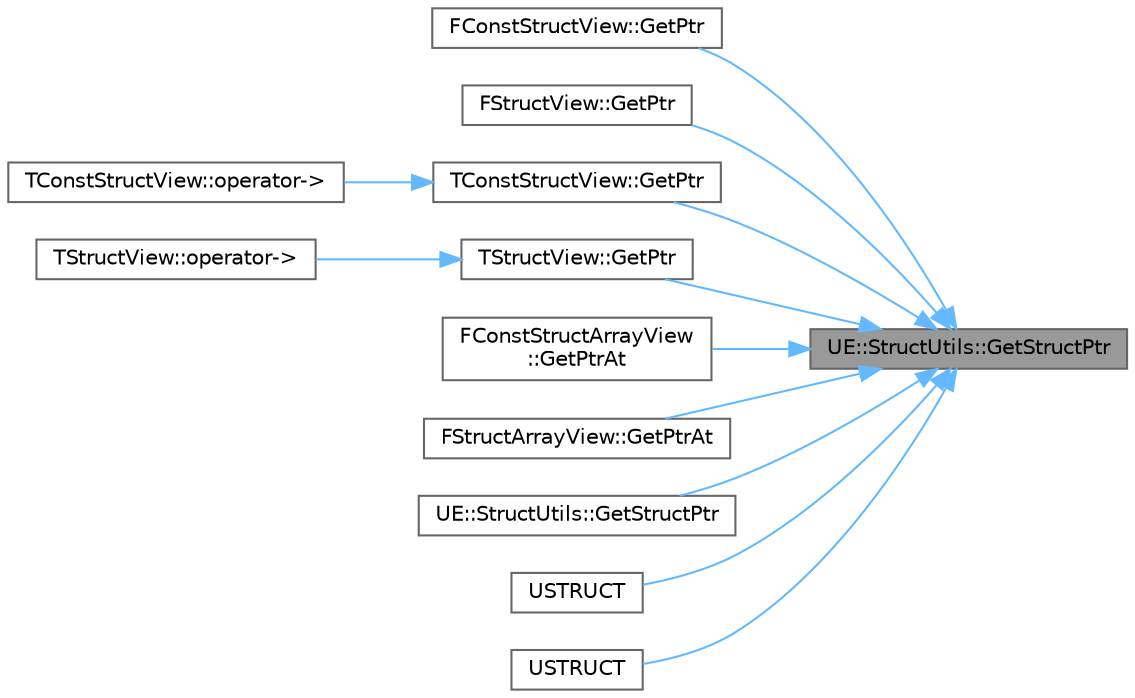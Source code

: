 digraph "UE::StructUtils::GetStructPtr"
{
 // INTERACTIVE_SVG=YES
 // LATEX_PDF_SIZE
  bgcolor="transparent";
  edge [fontname=Helvetica,fontsize=10,labelfontname=Helvetica,labelfontsize=10];
  node [fontname=Helvetica,fontsize=10,shape=box,height=0.2,width=0.4];
  rankdir="RL";
  Node1 [id="Node000001",label="UE::StructUtils::GetStructPtr",height=0.2,width=0.4,color="gray40", fillcolor="grey60", style="filled", fontcolor="black",tooltip="Returns pointer to the struct, or nullptr if cast is not valid."];
  Node1 -> Node2 [id="edge1_Node000001_Node000002",dir="back",color="steelblue1",style="solid",tooltip=" "];
  Node2 [id="Node000002",label="FConstStructView::GetPtr",height=0.2,width=0.4,color="grey40", fillcolor="white", style="filled",URL="$de/d57/structFConstStructView.html#a7823687f9dbd5a63175a97399d37d0c1",tooltip="Returns const pointer to the struct, or nullptr if cast is not valid."];
  Node1 -> Node3 [id="edge2_Node000001_Node000003",dir="back",color="steelblue1",style="solid",tooltip=" "];
  Node3 [id="Node000003",label="FStructView::GetPtr",height=0.2,width=0.4,color="grey40", fillcolor="white", style="filled",URL="$d8/d94/structFStructView.html#a82575c9835528191de735134c4362700",tooltip="Returns mutable pointer to the struct, or nullptr if cast is not valid."];
  Node1 -> Node4 [id="edge3_Node000001_Node000004",dir="back",color="steelblue1",style="solid",tooltip=" "];
  Node4 [id="Node000004",label="TConstStructView::GetPtr",height=0.2,width=0.4,color="grey40", fillcolor="white", style="filled",URL="$d3/db1/structTConstStructView.html#afb2e89d146e7bbe0917a841c9180a53c",tooltip="Returns const pointer to the struct, or nullptr if cast is not valid."];
  Node4 -> Node5 [id="edge4_Node000004_Node000005",dir="back",color="steelblue1",style="solid",tooltip=" "];
  Node5 [id="Node000005",label="TConstStructView::operator-\>",height=0.2,width=0.4,color="grey40", fillcolor="white", style="filled",URL="$d3/db1/structTConstStructView.html#a8e052f4ce485ab8888eaf5462d663bf4",tooltip="Simplified accessor for members of the guaranteed minimum structure type."];
  Node1 -> Node6 [id="edge5_Node000001_Node000006",dir="back",color="steelblue1",style="solid",tooltip=" "];
  Node6 [id="Node000006",label="TStructView::GetPtr",height=0.2,width=0.4,color="grey40", fillcolor="white", style="filled",URL="$de/d10/structTStructView.html#a982b248ca9e5e9e861dd856584f03cce",tooltip="Returns mutable pointer to the struct, or nullptr if cast is not valid."];
  Node6 -> Node7 [id="edge6_Node000006_Node000007",dir="back",color="steelblue1",style="solid",tooltip=" "];
  Node7 [id="Node000007",label="TStructView::operator-\>",height=0.2,width=0.4,color="grey40", fillcolor="white", style="filled",URL="$de/d10/structTStructView.html#a0df76c6fb072af6f4a36fcae33bf7993",tooltip="Simplified accessor for members of the guaranteed minimum structure type."];
  Node1 -> Node8 [id="edge7_Node000001_Node000008",dir="back",color="steelblue1",style="solid",tooltip=" "];
  Node8 [id="Node000008",label="FConstStructArrayView\l::GetPtrAt",height=0.2,width=0.4,color="grey40", fillcolor="white", style="filled",URL="$d5/d8f/structFConstStructArrayView.html#aa85c030d7c81bea5183b33306928834a",tooltip="Returns pointer to element at given index."];
  Node1 -> Node9 [id="edge8_Node000001_Node000009",dir="back",color="steelblue1",style="solid",tooltip=" "];
  Node9 [id="Node000009",label="FStructArrayView::GetPtrAt",height=0.2,width=0.4,color="grey40", fillcolor="white", style="filled",URL="$d8/dda/structFStructArrayView.html#aa71323b6dae6c1e409e844fea3ab1aa7",tooltip="Returns pointer to element at given index."];
  Node1 -> Node10 [id="edge9_Node000001_Node000010",dir="back",color="steelblue1",style="solid",tooltip=" "];
  Node10 [id="Node000010",label="UE::StructUtils::GetStructPtr",height=0.2,width=0.4,color="grey40", fillcolor="white", style="filled",URL="$da/db6/namespaceUE_1_1StructUtils.html#a601f5844da65b4c701f0658b0c352542",tooltip="Returns const pointer to the struct, or nullptr if cast is not valid."];
  Node1 -> Node11 [id="edge10_Node000001_Node000011",dir="back",color="steelblue1",style="solid",tooltip=" "];
  Node11 [id="Node000011",label="USTRUCT",height=0.2,width=0.4,color="grey40", fillcolor="white", style="filled",URL="$d6/da1/StructUtils_2SharedStruct_8h.html#a630f4154ed37d37254fe38d6da615fb1",tooltip="FSharedStruct works similarly as a TSharedPtr<FInstancedStruct> but avoids the double pointer indirec..."];
  Node1 -> Node12 [id="edge11_Node000001_Node000012",dir="back",color="steelblue1",style="solid",tooltip=" "];
  Node12 [id="Node000012",label="USTRUCT",height=0.2,width=0.4,color="grey40", fillcolor="white", style="filled",URL="$d6/dc6/StructUtils_2InstancedStruct_8h.html#adcb2836d5087af74eeea9038a8366299",tooltip="FInstancedStruct works similarly as instanced UObject* property but is USTRUCTs."];
}
